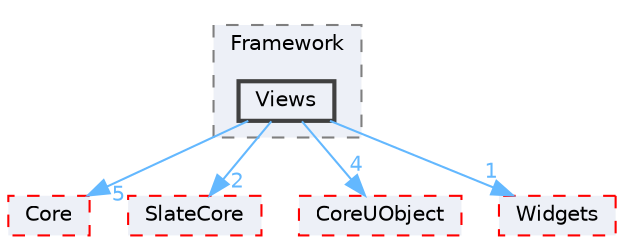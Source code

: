 digraph "Views"
{
 // INTERACTIVE_SVG=YES
 // LATEX_PDF_SIZE
  bgcolor="transparent";
  edge [fontname=Helvetica,fontsize=10,labelfontname=Helvetica,labelfontsize=10];
  node [fontname=Helvetica,fontsize=10,shape=box,height=0.2,width=0.4];
  compound=true
  subgraph clusterdir_5e91650a46d604759d601f9856541501 {
    graph [ bgcolor="#edf0f7", pencolor="grey50", label="Framework", fontname=Helvetica,fontsize=10 style="filled,dashed", URL="dir_5e91650a46d604759d601f9856541501.html",tooltip=""]
  dir_cd7b221c7502e6202c0d1dcb41d28151 [label="Views", fillcolor="#edf0f7", color="grey25", style="filled,bold", URL="dir_cd7b221c7502e6202c0d1dcb41d28151.html",tooltip=""];
  }
  dir_0e6cddcc9caa1238c7f3774224afaa45 [label="Core", fillcolor="#edf0f7", color="red", style="filled,dashed", URL="dir_0e6cddcc9caa1238c7f3774224afaa45.html",tooltip=""];
  dir_f0f0d357c8c9eca10fb05693ae8c53b1 [label="SlateCore", fillcolor="#edf0f7", color="red", style="filled,dashed", URL="dir_f0f0d357c8c9eca10fb05693ae8c53b1.html",tooltip=""];
  dir_4c499e5e32e2b4479ad7e552df73eeae [label="CoreUObject", fillcolor="#edf0f7", color="red", style="filled,dashed", URL="dir_4c499e5e32e2b4479ad7e552df73eeae.html",tooltip=""];
  dir_6228195a1e6fbec85444ea1bdf4c95f2 [label="Widgets", fillcolor="#edf0f7", color="red", style="filled,dashed", URL="dir_6228195a1e6fbec85444ea1bdf4c95f2.html",tooltip=""];
  dir_cd7b221c7502e6202c0d1dcb41d28151->dir_0e6cddcc9caa1238c7f3774224afaa45 [headlabel="5", labeldistance=1.5 headhref="dir_001261_000266.html" href="dir_001261_000266.html" color="steelblue1" fontcolor="steelblue1"];
  dir_cd7b221c7502e6202c0d1dcb41d28151->dir_4c499e5e32e2b4479ad7e552df73eeae [headlabel="4", labeldistance=1.5 headhref="dir_001261_000268.html" href="dir_001261_000268.html" color="steelblue1" fontcolor="steelblue1"];
  dir_cd7b221c7502e6202c0d1dcb41d28151->dir_6228195a1e6fbec85444ea1bdf4c95f2 [headlabel="1", labeldistance=1.5 headhref="dir_001261_001289.html" href="dir_001261_001289.html" color="steelblue1" fontcolor="steelblue1"];
  dir_cd7b221c7502e6202c0d1dcb41d28151->dir_f0f0d357c8c9eca10fb05693ae8c53b1 [headlabel="2", labeldistance=1.5 headhref="dir_001261_001045.html" href="dir_001261_001045.html" color="steelblue1" fontcolor="steelblue1"];
}
